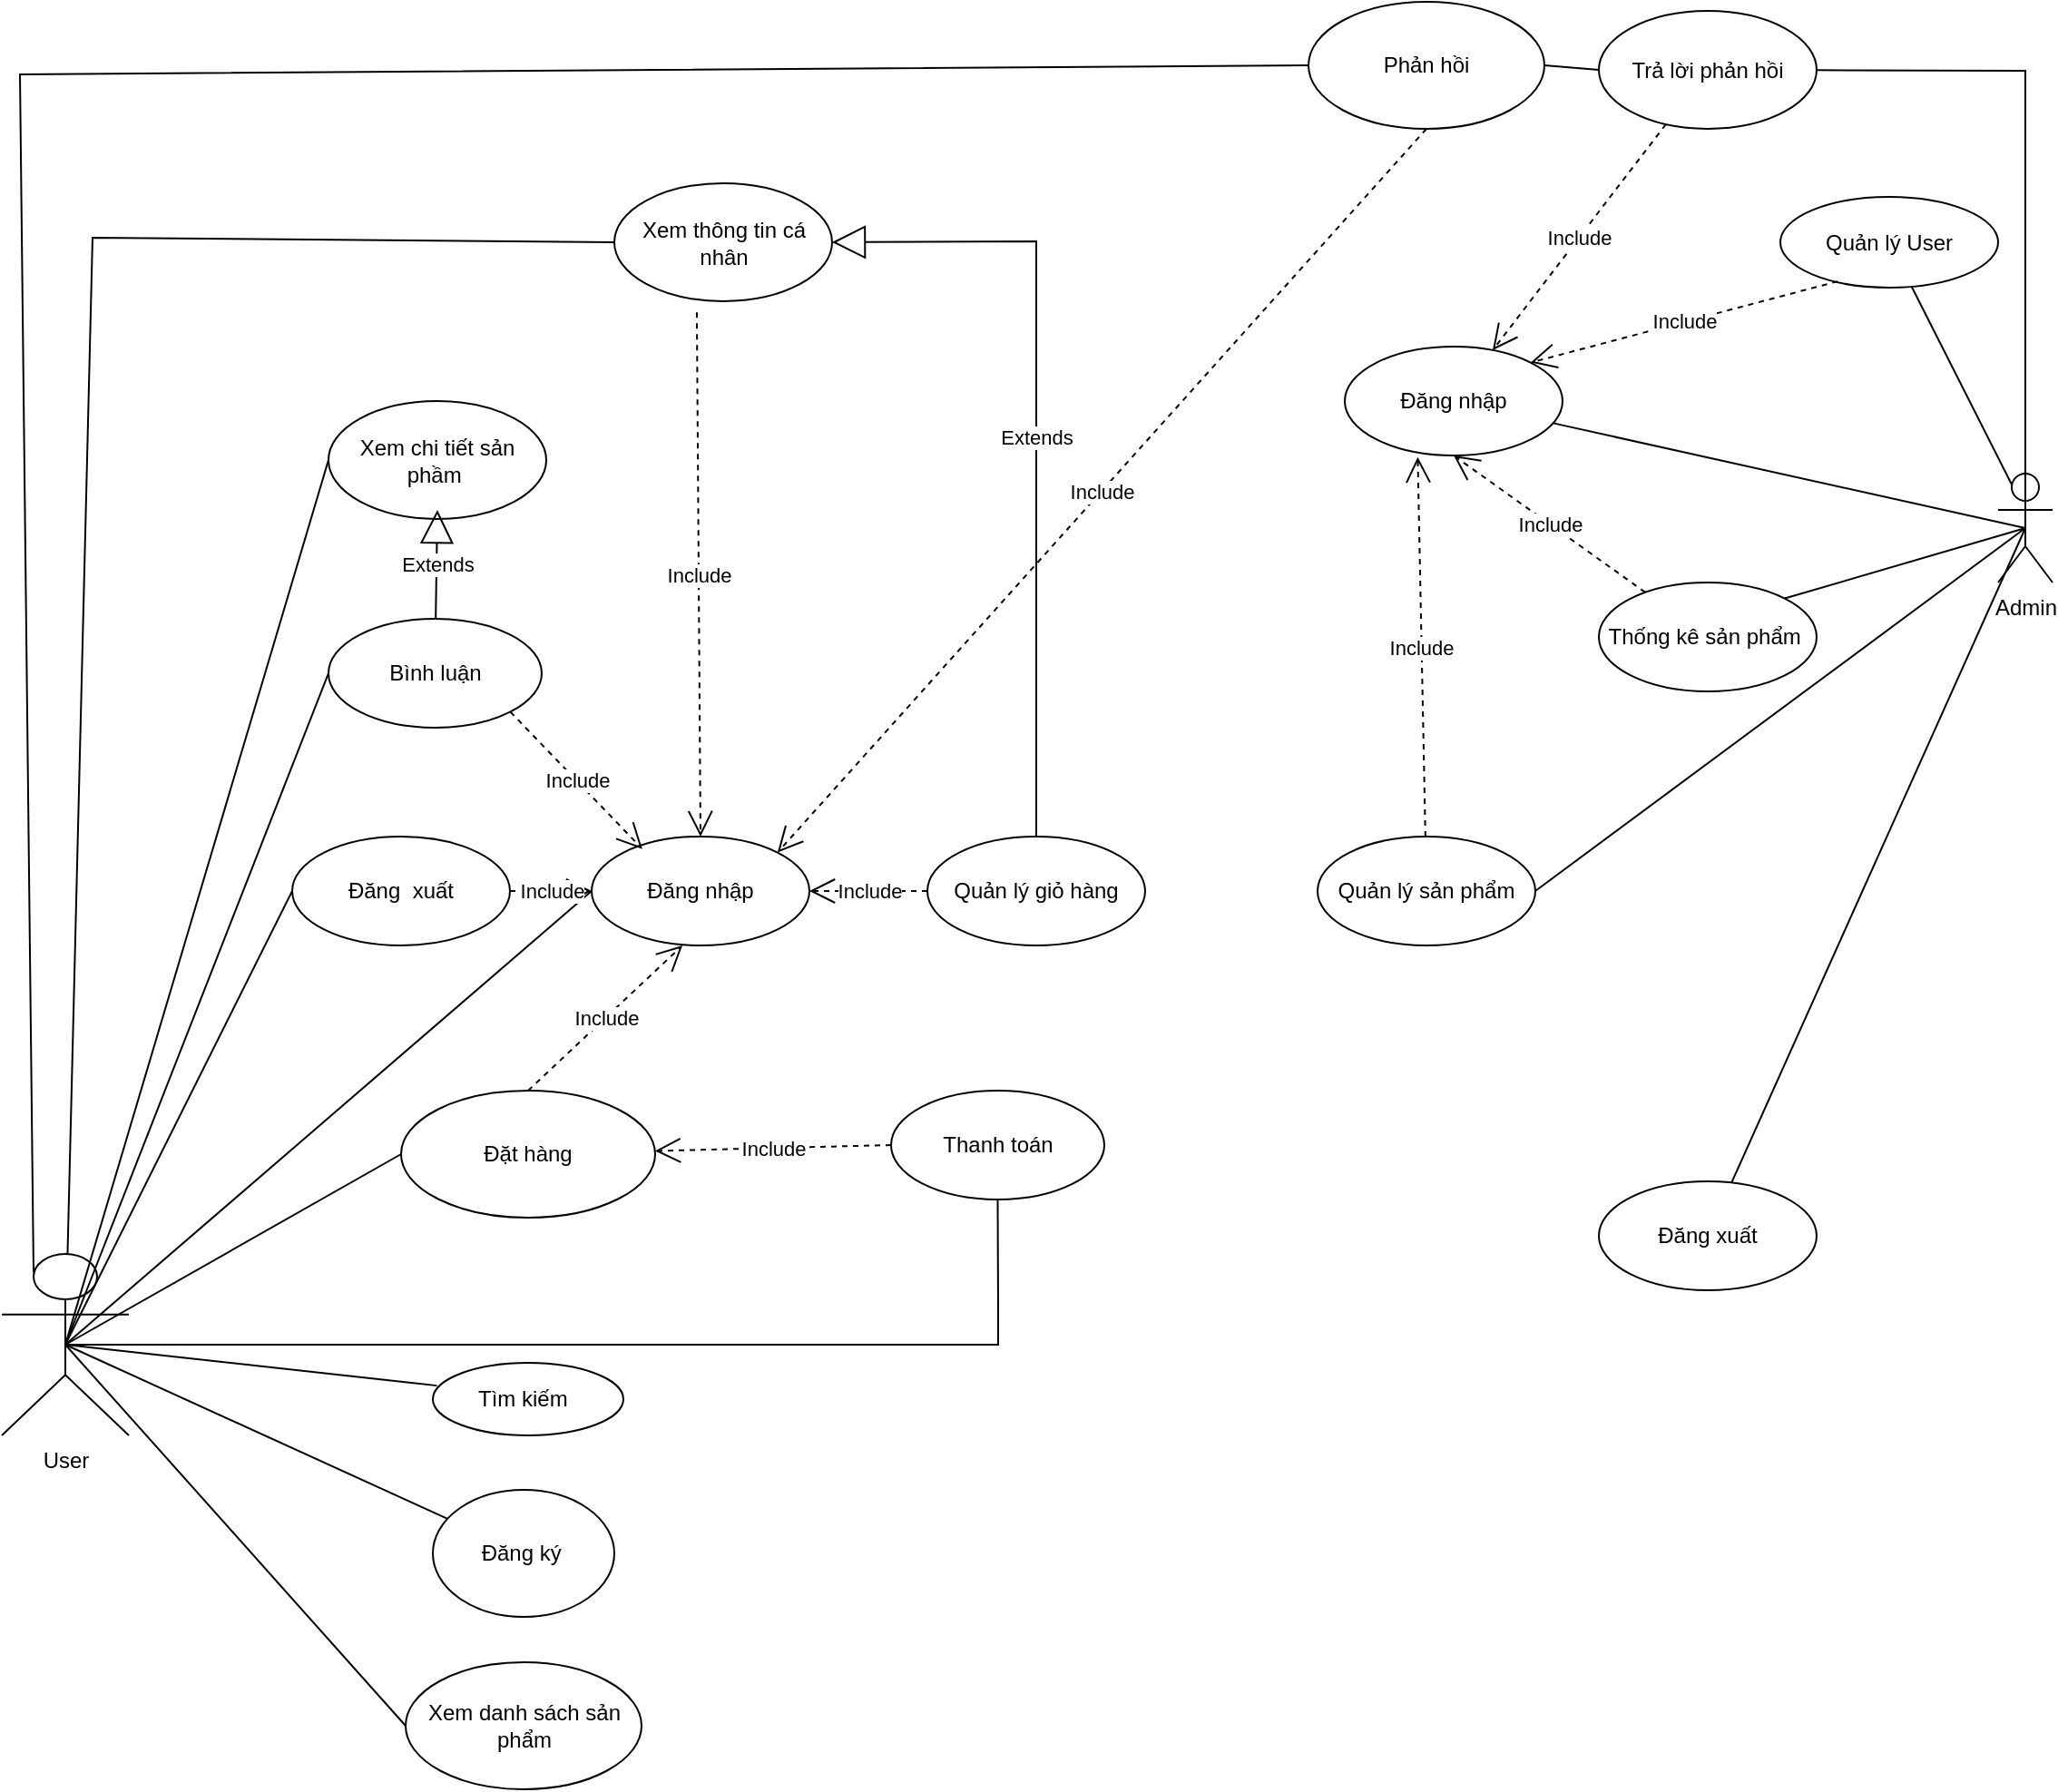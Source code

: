 <mxfile version="15.7.1" type="github"><diagram id="0uX6TOpIcJ3kqXLuszo9" name="Page-1"><mxGraphModel dx="1935" dy="1661" grid="1" gridSize="10" guides="1" tooltips="1" connect="1" arrows="1" fold="1" page="1" pageScale="1" pageWidth="827" pageHeight="1169" math="0" shadow="0"><root><mxCell id="0"/><mxCell id="1" parent="0"/><mxCell id="vQk_TCHcEZasVmNUSxg1-12" value="User&lt;br&gt;" style="shape=umlActor;verticalLabelPosition=bottom;verticalAlign=top;html=1;outlineConnect=0;" parent="1" vertex="1"><mxGeometry x="-260" y="360" width="70" height="100" as="geometry"/></mxCell><mxCell id="vQk_TCHcEZasVmNUSxg1-20" value="Admin" style="shape=umlActor;verticalLabelPosition=bottom;verticalAlign=top;html=1;outlineConnect=0;" parent="1" vertex="1"><mxGeometry x="840" y="-70" width="30" height="60" as="geometry"/></mxCell><mxCell id="vQk_TCHcEZasVmNUSxg1-27" value="" style="endArrow=none;html=1;rounded=0;exitX=0.5;exitY=0.5;exitDx=0;exitDy=0;exitPerimeter=0;" parent="1" source="vQk_TCHcEZasVmNUSxg1-12" target="qNz97zHOUoqoEZT0imf--8" edge="1"><mxGeometry width="50" height="50" relative="1" as="geometry"><mxPoint x="360" y="520" as="sourcePoint"/><mxPoint x="180" y="329" as="targetPoint"/></mxGeometry></mxCell><mxCell id="vQk_TCHcEZasVmNUSxg1-28" value="" style="endArrow=none;html=1;rounded=0;exitX=0;exitY=0.5;exitDx=0;exitDy=0;entryX=0.5;entryY=0.5;entryDx=0;entryDy=0;entryPerimeter=0;" parent="1" source="qNz97zHOUoqoEZT0imf--36" target="vQk_TCHcEZasVmNUSxg1-12" edge="1"><mxGeometry width="50" height="50" relative="1" as="geometry"><mxPoint x="537.99" y="460.02" as="sourcePoint"/><mxPoint x="410" y="470" as="targetPoint"/></mxGeometry></mxCell><mxCell id="vQk_TCHcEZasVmNUSxg1-29" value="" style="endArrow=none;html=1;rounded=0;entryX=0.5;entryY=0.5;entryDx=0;entryDy=0;entryPerimeter=0;exitX=0;exitY=0.5;exitDx=0;exitDy=0;" parent="1" target="vQk_TCHcEZasVmNUSxg1-12" edge="1" source="qNz97zHOUoqoEZT0imf--25"><mxGeometry width="50" height="50" relative="1" as="geometry"><mxPoint x="610" y="390" as="sourcePoint"/><mxPoint x="507" y="344" as="targetPoint"/></mxGeometry></mxCell><mxCell id="vQk_TCHcEZasVmNUSxg1-30" value="" style="endArrow=none;html=1;rounded=0;entryX=0;entryY=0.5;entryDx=0;entryDy=0;exitX=0.5;exitY=0.5;exitDx=0;exitDy=0;exitPerimeter=0;" parent="1" source="vQk_TCHcEZasVmNUSxg1-12" target="qNz97zHOUoqoEZT0imf--6" edge="1"><mxGeometry width="50" height="50" relative="1" as="geometry"><mxPoint x="45" y="400" as="sourcePoint"/><mxPoint x="171.968" y="531.346" as="targetPoint"/></mxGeometry></mxCell><mxCell id="vQk_TCHcEZasVmNUSxg1-31" value="" style="endArrow=none;html=1;rounded=0;entryX=0.021;entryY=0.314;entryDx=0;entryDy=0;entryPerimeter=0;exitX=0.5;exitY=0.5;exitDx=0;exitDy=0;exitPerimeter=0;" parent="1" source="vQk_TCHcEZasVmNUSxg1-12" target="qNz97zHOUoqoEZT0imf--4" edge="1"><mxGeometry width="50" height="50" relative="1" as="geometry"><mxPoint x="360" y="520" as="sourcePoint"/><mxPoint x="154.645" y="455.858" as="targetPoint"/></mxGeometry></mxCell><mxCell id="vQk_TCHcEZasVmNUSxg1-32" value="" style="endArrow=none;html=1;rounded=0;entryX=0;entryY=0.5;entryDx=0;entryDy=0;exitX=0.5;exitY=0.5;exitDx=0;exitDy=0;exitPerimeter=0;" parent="1" source="vQk_TCHcEZasVmNUSxg1-12" target="qNz97zHOUoqoEZT0imf--7" edge="1"><mxGeometry width="50" height="50" relative="1" as="geometry"><mxPoint x="45" y="400" as="sourcePoint"/><mxPoint x="145" y="631" as="targetPoint"/></mxGeometry></mxCell><mxCell id="vQk_TCHcEZasVmNUSxg1-33" value="" style="endArrow=none;html=1;rounded=0;entryX=0;entryY=0.5;entryDx=0;entryDy=0;exitX=0.5;exitY=0.5;exitDx=0;exitDy=0;exitPerimeter=0;" parent="1" source="vQk_TCHcEZasVmNUSxg1-12" target="qNz97zHOUoqoEZT0imf--5" edge="1"><mxGeometry width="50" height="50" relative="1" as="geometry"><mxPoint x="360" y="520" as="sourcePoint"/><mxPoint x="149" y="401" as="targetPoint"/></mxGeometry></mxCell><mxCell id="qNz97zHOUoqoEZT0imf--4" value="Tìm kiếm&amp;nbsp;&amp;nbsp;" style="ellipse;whiteSpace=wrap;html=1;" vertex="1" parent="1"><mxGeometry x="-22.5" y="420" width="105" height="40" as="geometry"/></mxCell><mxCell id="qNz97zHOUoqoEZT0imf--5" value="Đăng nhập" style="ellipse;whiteSpace=wrap;html=1;" vertex="1" parent="1"><mxGeometry x="65" y="130" width="120" height="60" as="geometry"/></mxCell><mxCell id="qNz97zHOUoqoEZT0imf--6" value="Xem chi tiết sản phầm&amp;nbsp;" style="ellipse;whiteSpace=wrap;html=1;" vertex="1" parent="1"><mxGeometry x="-80" y="-110" width="120" height="65" as="geometry"/></mxCell><mxCell id="qNz97zHOUoqoEZT0imf--7" value="Đặt hàng" style="ellipse;whiteSpace=wrap;html=1;" vertex="1" parent="1"><mxGeometry x="-40" y="270" width="140" height="70" as="geometry"/></mxCell><mxCell id="qNz97zHOUoqoEZT0imf--8" value="Đăng ký&amp;nbsp;" style="ellipse;whiteSpace=wrap;html=1;" vertex="1" parent="1"><mxGeometry x="-22.5" y="490" width="100" height="70" as="geometry"/></mxCell><mxCell id="qNz97zHOUoqoEZT0imf--10" value="Thanh toán" style="ellipse;whiteSpace=wrap;html=1;" vertex="1" parent="1"><mxGeometry x="230" y="270" width="117.5" height="60" as="geometry"/></mxCell><mxCell id="qNz97zHOUoqoEZT0imf--11" value="Đăng&amp;nbsp; xuất" style="ellipse;whiteSpace=wrap;html=1;" vertex="1" parent="1"><mxGeometry x="-100" y="130" width="120" height="60" as="geometry"/></mxCell><mxCell id="qNz97zHOUoqoEZT0imf--12" value="Quản lý giỏ hàng" style="ellipse;whiteSpace=wrap;html=1;" vertex="1" parent="1"><mxGeometry x="250" y="130" width="120" height="60" as="geometry"/></mxCell><mxCell id="qNz97zHOUoqoEZT0imf--13" value="Include" style="endArrow=open;endSize=12;dashed=1;html=1;rounded=0;exitX=0;exitY=0.5;exitDx=0;exitDy=0;" edge="1" parent="1" source="qNz97zHOUoqoEZT0imf--10" target="qNz97zHOUoqoEZT0imf--7"><mxGeometry width="160" relative="1" as="geometry"><mxPoint x="330" y="490" as="sourcePoint"/><mxPoint x="211" y="590" as="targetPoint"/></mxGeometry></mxCell><mxCell id="qNz97zHOUoqoEZT0imf--19" value="" style="endArrow=none;html=1;rounded=0;entryX=0;entryY=0.5;entryDx=0;entryDy=0;exitX=0.5;exitY=0.5;exitDx=0;exitDy=0;exitPerimeter=0;" edge="1" parent="1" source="vQk_TCHcEZasVmNUSxg1-12" target="qNz97zHOUoqoEZT0imf--11"><mxGeometry width="50" height="50" relative="1" as="geometry"><mxPoint x="50" y="400" as="sourcePoint"/><mxPoint x="620" y="409.016" as="targetPoint"/></mxGeometry></mxCell><mxCell id="qNz97zHOUoqoEZT0imf--20" value="" style="endArrow=none;html=1;rounded=0;exitX=0.5;exitY=0.5;exitDx=0;exitDy=0;exitPerimeter=0;entryX=0.5;entryY=1;entryDx=0;entryDy=0;" edge="1" parent="1" source="vQk_TCHcEZasVmNUSxg1-12" target="qNz97zHOUoqoEZT0imf--10"><mxGeometry width="50" height="50" relative="1" as="geometry"><mxPoint x="518" y="561" as="sourcePoint"/><mxPoint x="630" y="419.016" as="targetPoint"/><Array as="points"><mxPoint x="289" y="410"/><mxPoint x="289" y="390"/></Array></mxGeometry></mxCell><mxCell id="qNz97zHOUoqoEZT0imf--23" value="Include" style="endArrow=open;endSize=12;dashed=1;html=1;rounded=0;exitX=0.5;exitY=0;exitDx=0;exitDy=0;entryX=0.417;entryY=1;entryDx=0;entryDy=0;entryPerimeter=0;" edge="1" parent="1" source="qNz97zHOUoqoEZT0imf--7" target="qNz97zHOUoqoEZT0imf--5"><mxGeometry width="160" relative="1" as="geometry"><mxPoint x="190" y="260" as="sourcePoint"/><mxPoint x="350" y="260" as="targetPoint"/></mxGeometry></mxCell><mxCell id="qNz97zHOUoqoEZT0imf--24" value="Include" style="endArrow=open;endSize=12;dashed=1;html=1;rounded=0;entryX=1;entryY=0.5;entryDx=0;entryDy=0;" edge="1" parent="1" source="qNz97zHOUoqoEZT0imf--12" target="qNz97zHOUoqoEZT0imf--5"><mxGeometry width="160" relative="1" as="geometry"><mxPoint x="160" y="270" as="sourcePoint"/><mxPoint x="320" y="270" as="targetPoint"/></mxGeometry></mxCell><mxCell id="qNz97zHOUoqoEZT0imf--25" value="Bình luận" style="ellipse;whiteSpace=wrap;html=1;" vertex="1" parent="1"><mxGeometry x="-80" y="10" width="117.5" height="60" as="geometry"/></mxCell><mxCell id="qNz97zHOUoqoEZT0imf--26" value="Extends" style="endArrow=block;endSize=16;endFill=0;html=1;rounded=0;entryX=0.5;entryY=0.923;entryDx=0;entryDy=0;entryPerimeter=0;" edge="1" parent="1" source="qNz97zHOUoqoEZT0imf--25" target="qNz97zHOUoqoEZT0imf--6"><mxGeometry width="160" relative="1" as="geometry"><mxPoint x="160" y="270" as="sourcePoint"/><mxPoint x="320" y="270" as="targetPoint"/></mxGeometry></mxCell><mxCell id="qNz97zHOUoqoEZT0imf--27" value="Include" style="endArrow=open;endSize=12;dashed=1;html=1;rounded=0;entryX=0;entryY=0.5;entryDx=0;entryDy=0;exitX=1;exitY=0.5;exitDx=0;exitDy=0;" edge="1" parent="1" source="qNz97zHOUoqoEZT0imf--11" target="qNz97zHOUoqoEZT0imf--5"><mxGeometry width="160" relative="1" as="geometry"><mxPoint x="260.0" y="170" as="sourcePoint"/><mxPoint x="195.0" y="170" as="targetPoint"/></mxGeometry></mxCell><mxCell id="qNz97zHOUoqoEZT0imf--28" value="Include" style="endArrow=open;endSize=12;dashed=1;html=1;rounded=0;exitX=1;exitY=1;exitDx=0;exitDy=0;entryX=0.233;entryY=0.114;entryDx=0;entryDy=0;entryPerimeter=0;" edge="1" parent="1" source="qNz97zHOUoqoEZT0imf--25" target="qNz97zHOUoqoEZT0imf--5"><mxGeometry width="160" relative="1" as="geometry"><mxPoint x="260.0" y="170" as="sourcePoint"/><mxPoint x="195.0" y="170" as="targetPoint"/></mxGeometry></mxCell><mxCell id="qNz97zHOUoqoEZT0imf--29" value="Xem thông tin cá nhân" style="ellipse;whiteSpace=wrap;html=1;" vertex="1" parent="1"><mxGeometry x="77.5" y="-230" width="120" height="65" as="geometry"/></mxCell><mxCell id="qNz97zHOUoqoEZT0imf--30" value="" style="endArrow=none;html=1;rounded=0;entryX=0;entryY=0.5;entryDx=0;entryDy=0;" edge="1" parent="1" source="vQk_TCHcEZasVmNUSxg1-12" target="qNz97zHOUoqoEZT0imf--29"><mxGeometry width="50" height="50" relative="1" as="geometry"><mxPoint x="-195" y="400" as="sourcePoint"/><mxPoint x="-70.0" y="-67.5" as="targetPoint"/><Array as="points"><mxPoint x="-210" y="-200"/></Array></mxGeometry></mxCell><mxCell id="qNz97zHOUoqoEZT0imf--31" value="Include" style="endArrow=open;endSize=12;dashed=1;html=1;rounded=0;entryX=0.5;entryY=0;entryDx=0;entryDy=0;exitX=0.379;exitY=1.095;exitDx=0;exitDy=0;exitPerimeter=0;" edge="1" parent="1" source="qNz97zHOUoqoEZT0imf--29" target="qNz97zHOUoqoEZT0imf--5"><mxGeometry width="160" relative="1" as="geometry"><mxPoint x="260.0" y="170" as="sourcePoint"/><mxPoint x="195.0" y="170" as="targetPoint"/></mxGeometry></mxCell><mxCell id="qNz97zHOUoqoEZT0imf--32" value="Extends" style="endArrow=block;endSize=16;endFill=0;html=1;rounded=0;entryX=1;entryY=0.5;entryDx=0;entryDy=0;exitX=0.5;exitY=0;exitDx=0;exitDy=0;" edge="1" parent="1" source="qNz97zHOUoqoEZT0imf--12" target="qNz97zHOUoqoEZT0imf--29"><mxGeometry width="160" relative="1" as="geometry"><mxPoint x="-11.25" y="20.0" as="sourcePoint"/><mxPoint x="-10" y="-40.005" as="targetPoint"/><Array as="points"><mxPoint x="310" y="-198"/></Array></mxGeometry></mxCell><mxCell id="qNz97zHOUoqoEZT0imf--36" value="Xem danh sách sản phẩm" style="ellipse;whiteSpace=wrap;html=1;" vertex="1" parent="1"><mxGeometry x="-37.5" y="585" width="130" height="70" as="geometry"/></mxCell><mxCell id="qNz97zHOUoqoEZT0imf--39" value="Phản hồi" style="ellipse;whiteSpace=wrap;html=1;" vertex="1" parent="1"><mxGeometry x="460" y="-330" width="130" height="70" as="geometry"/></mxCell><mxCell id="qNz97zHOUoqoEZT0imf--41" value="" style="endArrow=none;html=1;rounded=0;entryX=0.25;entryY=0.1;entryDx=0;entryDy=0;entryPerimeter=0;exitX=0;exitY=0.5;exitDx=0;exitDy=0;" edge="1" parent="1" source="qNz97zHOUoqoEZT0imf--39" target="vQk_TCHcEZasVmNUSxg1-12"><mxGeometry width="50" height="50" relative="1" as="geometry"><mxPoint x="-330" y="250" as="sourcePoint"/><mxPoint x="-300" y="520" as="targetPoint"/><Array as="points"><mxPoint x="-250" y="-290"/></Array></mxGeometry></mxCell><mxCell id="qNz97zHOUoqoEZT0imf--42" value="Include" style="endArrow=open;endSize=12;dashed=1;html=1;rounded=0;entryX=1;entryY=0;entryDx=0;entryDy=0;exitX=0.5;exitY=1;exitDx=0;exitDy=0;" edge="1" parent="1" source="qNz97zHOUoqoEZT0imf--39" target="qNz97zHOUoqoEZT0imf--5"><mxGeometry width="160" relative="1" as="geometry"><mxPoint x="132.98" y="-148.825" as="sourcePoint"/><mxPoint x="135" y="140" as="targetPoint"/></mxGeometry></mxCell><mxCell id="qNz97zHOUoqoEZT0imf--44" value="Đăng nhập" style="ellipse;whiteSpace=wrap;html=1;" vertex="1" parent="1"><mxGeometry x="480" y="-140" width="120" height="60" as="geometry"/></mxCell><mxCell id="qNz97zHOUoqoEZT0imf--45" value="" style="endArrow=none;html=1;rounded=0;exitX=0.5;exitY=0.5;exitDx=0;exitDy=0;exitPerimeter=0;" edge="1" parent="1" source="vQk_TCHcEZasVmNUSxg1-20" target="qNz97zHOUoqoEZT0imf--44"><mxGeometry width="50" height="50" relative="1" as="geometry"><mxPoint x="870" y="120" as="sourcePoint"/><mxPoint x="610" y="130" as="targetPoint"/><Array as="points"/></mxGeometry></mxCell><mxCell id="qNz97zHOUoqoEZT0imf--47" value="Include" style="endArrow=open;endSize=12;dashed=1;html=1;rounded=0;" edge="1" parent="1" source="qNz97zHOUoqoEZT0imf--48" target="qNz97zHOUoqoEZT0imf--44"><mxGeometry width="160" relative="1" as="geometry"><mxPoint x="132.98" y="-148.825" as="sourcePoint"/><mxPoint x="135" y="140" as="targetPoint"/></mxGeometry></mxCell><mxCell id="qNz97zHOUoqoEZT0imf--48" value="Trả lời phản hồi" style="ellipse;whiteSpace=wrap;html=1;" vertex="1" parent="1"><mxGeometry x="620" y="-325" width="120" height="65" as="geometry"/></mxCell><mxCell id="qNz97zHOUoqoEZT0imf--49" value="" style="endArrow=none;html=1;rounded=0;exitX=0.5;exitY=0.5;exitDx=0;exitDy=0;exitPerimeter=0;" edge="1" parent="1" source="vQk_TCHcEZasVmNUSxg1-20" target="qNz97zHOUoqoEZT0imf--48"><mxGeometry width="50" height="50" relative="1" as="geometry"><mxPoint x="800" y="-50" as="sourcePoint"/><mxPoint x="674.564" y="14.522" as="targetPoint"/><Array as="points"><mxPoint x="855" y="-292"/></Array></mxGeometry></mxCell><mxCell id="qNz97zHOUoqoEZT0imf--50" value="" style="endArrow=none;html=1;rounded=0;entryX=1;entryY=0.5;entryDx=0;entryDy=0;exitX=0;exitY=0.5;exitDx=0;exitDy=0;" edge="1" parent="1" source="qNz97zHOUoqoEZT0imf--48" target="qNz97zHOUoqoEZT0imf--39"><mxGeometry width="50" height="50" relative="1" as="geometry"><mxPoint x="850" y="130" as="sourcePoint"/><mxPoint x="843.131" y="-259.907" as="targetPoint"/><Array as="points"/></mxGeometry></mxCell><mxCell id="qNz97zHOUoqoEZT0imf--51" value="Đăng xuất" style="ellipse;whiteSpace=wrap;html=1;" vertex="1" parent="1"><mxGeometry x="620" y="320" width="120" height="60" as="geometry"/></mxCell><mxCell id="qNz97zHOUoqoEZT0imf--52" value="Quản lý User" style="ellipse;whiteSpace=wrap;html=1;" vertex="1" parent="1"><mxGeometry x="720" y="-222.5" width="120" height="50" as="geometry"/></mxCell><mxCell id="qNz97zHOUoqoEZT0imf--54" value="" style="endArrow=none;html=1;rounded=0;exitX=0.5;exitY=0.5;exitDx=0;exitDy=0;exitPerimeter=0;" edge="1" parent="1" source="vQk_TCHcEZasVmNUSxg1-20" target="qNz97zHOUoqoEZT0imf--51"><mxGeometry width="50" height="50" relative="1" as="geometry"><mxPoint x="865" y="-30" as="sourcePoint"/><mxPoint x="711.091" y="-252.074" as="targetPoint"/><Array as="points"/></mxGeometry></mxCell><mxCell id="qNz97zHOUoqoEZT0imf--55" value="" style="endArrow=none;html=1;rounded=0;exitX=0.25;exitY=0.1;exitDx=0;exitDy=0;exitPerimeter=0;" edge="1" parent="1" source="vQk_TCHcEZasVmNUSxg1-20" target="qNz97zHOUoqoEZT0imf--52"><mxGeometry width="50" height="50" relative="1" as="geometry"><mxPoint x="850" y="-40" as="sourcePoint"/><mxPoint x="709.067" y="201.555" as="targetPoint"/><Array as="points"/></mxGeometry></mxCell><mxCell id="qNz97zHOUoqoEZT0imf--56" value="Include" style="endArrow=open;endSize=12;dashed=1;html=1;rounded=0;entryX=1;entryY=0;entryDx=0;entryDy=0;exitX=0.263;exitY=0.931;exitDx=0;exitDy=0;exitPerimeter=0;" edge="1" parent="1" source="qNz97zHOUoqoEZT0imf--52" target="qNz97zHOUoqoEZT0imf--44"><mxGeometry width="160" relative="1" as="geometry"><mxPoint x="132.98" y="-148.825" as="sourcePoint"/><mxPoint x="135" y="140" as="targetPoint"/></mxGeometry></mxCell><mxCell id="qNz97zHOUoqoEZT0imf--57" value="Thống kê sản phẩm&amp;nbsp;" style="ellipse;whiteSpace=wrap;html=1;" vertex="1" parent="1"><mxGeometry x="620" y="-10" width="120" height="60" as="geometry"/></mxCell><mxCell id="qNz97zHOUoqoEZT0imf--60" value="" style="endArrow=none;html=1;rounded=0;exitX=0.5;exitY=0.5;exitDx=0;exitDy=0;exitPerimeter=0;entryX=1;entryY=0;entryDx=0;entryDy=0;" edge="1" parent="1" source="vQk_TCHcEZasVmNUSxg1-20" target="qNz97zHOUoqoEZT0imf--57"><mxGeometry width="50" height="50" relative="1" as="geometry"><mxPoint x="865" y="-30" as="sourcePoint"/><mxPoint x="745.834" y="-54.016" as="targetPoint"/><Array as="points"/></mxGeometry></mxCell><mxCell id="qNz97zHOUoqoEZT0imf--61" value="Include" style="endArrow=open;endSize=12;dashed=1;html=1;rounded=0;entryX=0.5;entryY=1;entryDx=0;entryDy=0;" edge="1" parent="1" source="qNz97zHOUoqoEZT0imf--57" target="qNz97zHOUoqoEZT0imf--44"><mxGeometry width="160" relative="1" as="geometry"><mxPoint x="260.0" y="170" as="sourcePoint"/><mxPoint x="195.0" y="170" as="targetPoint"/></mxGeometry></mxCell><mxCell id="qNz97zHOUoqoEZT0imf--62" value="Quản lý sản phẩm" style="ellipse;whiteSpace=wrap;html=1;" vertex="1" parent="1"><mxGeometry x="465" y="130" width="120" height="60" as="geometry"/></mxCell><mxCell id="qNz97zHOUoqoEZT0imf--63" value="" style="endArrow=none;html=1;rounded=0;entryX=1;entryY=0.5;entryDx=0;entryDy=0;exitX=0.5;exitY=0.5;exitDx=0;exitDy=0;exitPerimeter=0;" edge="1" parent="1" source="vQk_TCHcEZasVmNUSxg1-20" target="qNz97zHOUoqoEZT0imf--62"><mxGeometry width="50" height="50" relative="1" as="geometry"><mxPoint x="810" as="sourcePoint"/><mxPoint x="732.426" y="8.787" as="targetPoint"/><Array as="points"/></mxGeometry></mxCell><mxCell id="qNz97zHOUoqoEZT0imf--64" value="Include" style="endArrow=open;endSize=12;dashed=1;html=1;rounded=0;entryX=0.335;entryY=1.014;entryDx=0;entryDy=0;entryPerimeter=0;" edge="1" parent="1" source="qNz97zHOUoqoEZT0imf--62" target="qNz97zHOUoqoEZT0imf--44"><mxGeometry width="160" relative="1" as="geometry"><mxPoint x="655.592" y="5.423" as="sourcePoint"/><mxPoint x="550" y="-70" as="targetPoint"/></mxGeometry></mxCell></root></mxGraphModel></diagram></mxfile>